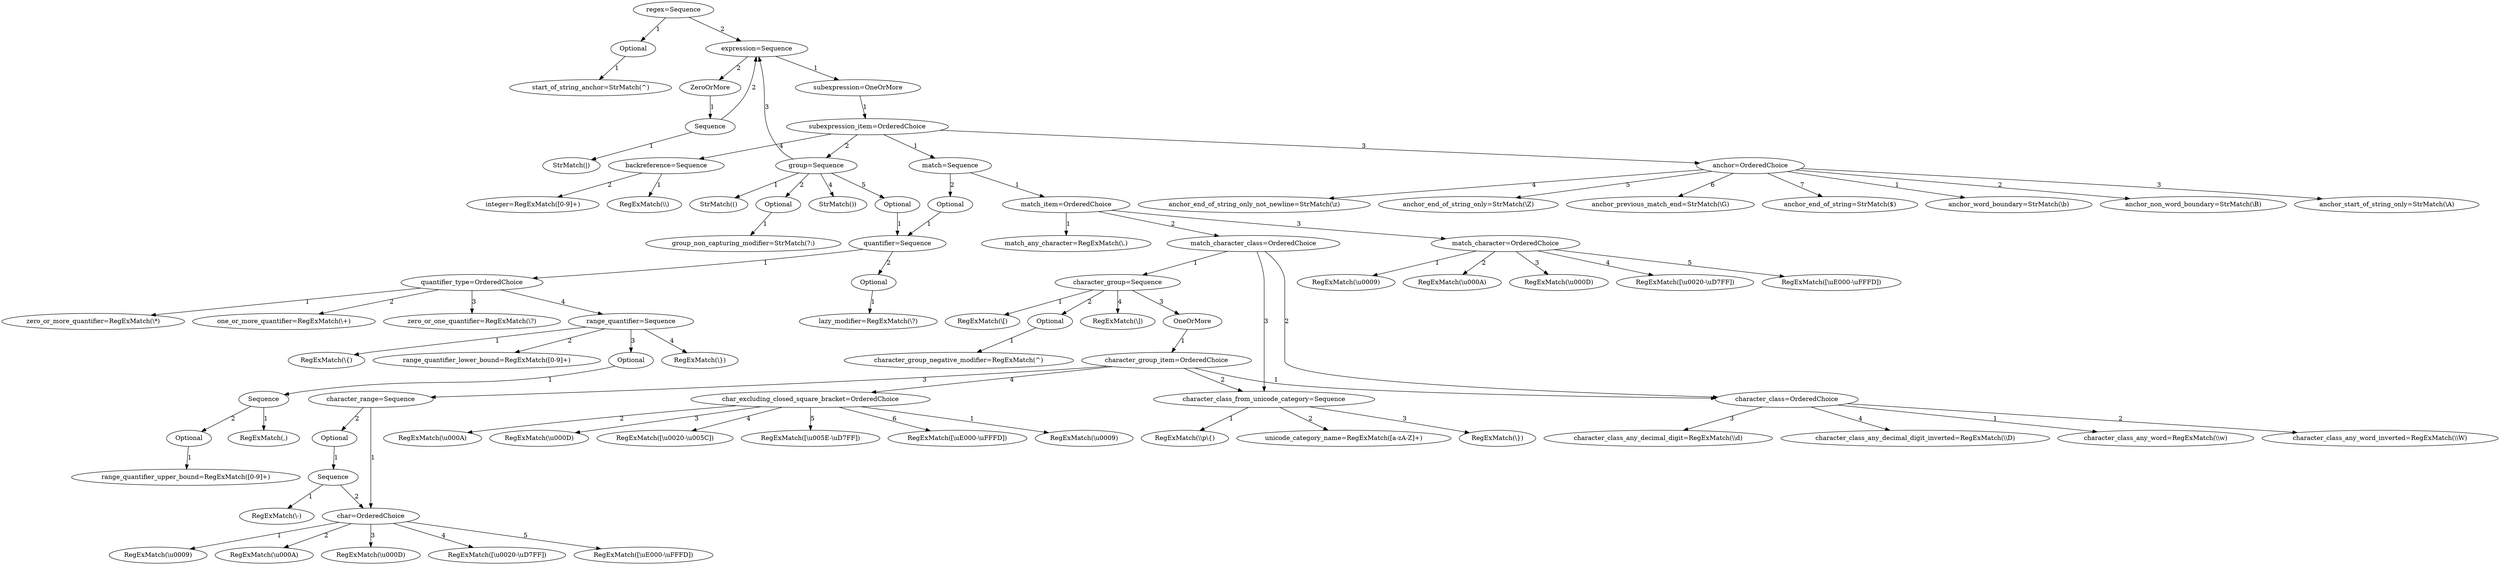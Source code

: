 digraph arpeggio_graph {
4446821648 [label="regex=Sequence"];
4446821648->4446821584 [label="1"]

4446821584 [label="Optional"];
4446821584->4446821840 [label="1"]

4446821840 [label="start_of_string_anchor=StrMatch(^)"];
4446821648->4446821968 [label="2"]

4446821968 [label="expression=Sequence"];
4446821968->4446822160 [label="1"]

4446822160 [label="subexpression=OneOrMore"];
4446822160->4446822288 [label="1"]

4446822288 [label="subexpression_item=OrderedChoice"];
4446822288->4446847184 [label="1"]

4446847184 [label="match=Sequence"];
4446847184->4446847376 [label="1"]

4446847376 [label="match_item=OrderedChoice"];
4446847376->4446847632 [label="1"]

4446847632 [label="match_any_character=RegExMatch(\\.)"];
4446847376->4446847888 [label="2"]

4446847888 [label="match_character_class=OrderedChoice"];
4446847888->4446848272 [label="1"]

4446848272 [label="character_group=Sequence"];
4446848272->4446847952 [label="1"]

4446847952 [label="RegExMatch(\\[)"];
4446848272->4446848016 [label="2"]

4446848016 [label="Optional"];
4446848016->4446848528 [label="1"]

4446848528 [label="character_group_negative_modifier=RegExMatch(^)"];
4446848272->4446848144 [label="3"]

4446848144 [label="OneOrMore"];
4446848144->4446848400 [label="1"]

4446848400 [label="character_group_item=OrderedChoice"];
4446848400->4446848784 [label="1"]

4446848784 [label="character_class=OrderedChoice"];
4446848784->4446849040 [label="1"]

4446849040 [label="character_class_any_word=RegExMatch(\\\\w)"];
4446848784->4446849296 [label="2"]

4446849296 [label="character_class_any_word_inverted=RegExMatch(\\\\W)"];
4446848784->4446849360 [label="3"]

4446849360 [label="character_class_any_decimal_digit=RegExMatch(\\\\d)"];
4446848784->4446849424 [label="4"]

4446849424 [label="character_class_any_decimal_digit_inverted=RegExMatch(\\\\D)"];
4446848400->4446849488 [label="2"]

4446849488 [label="character_class_from_unicode_category=Sequence"];
4446849488->4446848912 [label="1"]

4446848912 [label="RegExMatch(\\\\p\\{)"];
4446849488->4446849552 [label="2"]

4446849552 [label="unicode_category_name=RegExMatch([a-zA-Z]+)"];
4446849488->4446848976 [label="3"]

4446848976 [label="RegExMatch(\\})"];
4446848400->4446849744 [label="3"]

4446849744 [label="character_range=Sequence"];
4446849744->4446850064 [label="1"]

4446850064 [label="char=OrderedChoice"];
4446850064->4446849808 [label="1"]

4446849808 [label="RegExMatch(\\u0009)"];
4446850064->4446849104 [label="2"]

4446849104 [label="RegExMatch(\\u000A)"];
4446850064->4446849872 [label="3"]

4446849872 [label="RegExMatch(\\u000D)"];
4446850064->4446849936 [label="4"]

4446849936 [label="RegExMatch([\\u0020-\\uD7FF])"];
4446850064->4446850000 [label="5"]

4446850000 [label="RegExMatch([\\uE000-\\uFFFD])"];
4446849744->4446849168 [label="2"]

4446849168 [label="Optional"];
4446849168->4446849680 [label="1"]

4446849680 [label="Sequence"];
4446849680->4446849232 [label="1"]

4446849232 [label="RegExMatch(\\-)"];
4446849680->4446850064 [label="2"]

4446848400->4446850576 [label="4"]

4446850576 [label="char_excluding_closed_square_bracket=OrderedChoice"];
4446850576->4446849616 [label="1"]

4446849616 [label="RegExMatch(\\u0009)"];
4446850576->4446850192 [label="2"]

4446850192 [label="RegExMatch(\\u000A)"];
4446850576->4446850640 [label="3"]

4446850640 [label="RegExMatch(\\u000D)"];
4446850576->4446850512 [label="4"]

4446850512 [label="RegExMatch([\\u0020-\\u005C])"];
4446850576->4446850448 [label="5"]

4446850448 [label="RegExMatch([\\u005E-\\uD7FF])"];
4446850576->4446850320 [label="6"]

4446850320 [label="RegExMatch([\\uE000-\\uFFFD])"];
4446848272->4446848208 [label="4"]

4446848208 [label="RegExMatch(\\])"];
4446847888->4446848784 [label="2"]

4446847888->4446849488 [label="3"]

4446847376->4446848592 [label="3"]

4446848592 [label="match_character=OrderedChoice"];
4446848592->4446847696 [label="1"]

4446847696 [label="RegExMatch(\\u0009)"];
4446848592->4446847760 [label="2"]

4446847760 [label="RegExMatch(\\u000A)"];
4446848592->4446848336 [label="3"]

4446848336 [label="RegExMatch(\\u000D)"];
4446848592->4446850256 [label="4"]

4446850256 [label="RegExMatch([\\u0020-\\uD7FF])"];
4446848592->4446848720 [label="5"]

4446848720 [label="RegExMatch([\\uE000-\\uFFFD])"];
4446847184->4446847120 [label="2"]

4446847120 [label="Optional"];
4446847120->4446847568 [label="1"]

4446847568 [label="quantifier=Sequence"];
4446847568->4446850960 [label="1"]

4446850960 [label="quantifier_type=OrderedChoice"];
4446850960->4446978128 [label="1"]

4446978128 [label="zero_or_more_quantifier=RegExMatch(\\*)"];
4446850960->4446978384 [label="2"]

4446978384 [label="one_or_more_quantifier=RegExMatch(\\+)"];
4446850960->4446978448 [label="3"]

4446978448 [label="zero_or_one_quantifier=RegExMatch(\\?)"];
4446850960->4446978640 [label="4"]

4446978640 [label="range_quantifier=Sequence"];
4446978640->4446978512 [label="1"]

4446978512 [label="RegExMatch(\\{)"];
4446978640->4446978896 [label="2"]

4446978896 [label="range_quantifier_lower_bound=RegExMatch([0-9]+)"];
4446978640->4446978320 [label="3"]

4446978320 [label="Optional"];
4446978320->4446978960 [label="1"]

4446978960 [label="Sequence"];
4446978960->4446978192 [label="1"]

4446978192 [label="RegExMatch(,)"];
4446978960->4446978256 [label="2"]

4446978256 [label="Optional"];
4446978256->4446978832 [label="1"]

4446978832 [label="range_quantifier_upper_bound=RegExMatch([0-9]+)"];
4446978640->4446978576 [label="4"]

4446978576 [label="RegExMatch(\\})"];
4446847568->4446847504 [label="2"]

4446847504 [label="Optional"];
4446847504->4446851024 [label="1"]

4446851024 [label="lazy_modifier=RegExMatch(\\?)"];
4446822288->4446848464 [label="2"]

4446848464 [label="group=Sequence"];
4446848464->4446850896 [label="1"]

4446850896 [label="StrMatch(()"];
4446848464->4446847056 [label="2"]

4446847056 [label="Optional"];
4446847056->4446979024 [label="1"]

4446979024 [label="group_non_capturing_modifier=StrMatch(?:)"];
4446848464->4446821968 [label="3"]

4446848464->4446979152 [label="4"]

4446979152 [label="StrMatch())"];
4446848464->4446847312 [label="5"]

4446847312 [label="Optional"];
4446847312->4446847568 [label="1"]

4446822288->4446979088 [label="3"]

4446979088 [label="anchor=OrderedChoice"];
4446979088->4446979280 [label="1"]

4446979280 [label="anchor_word_boundary=StrMatch(\\b)"];
4446979088->4446979344 [label="2"]

4446979344 [label="anchor_non_word_boundary=StrMatch(\\B)"];
4446979088->4446979408 [label="3"]

4446979408 [label="anchor_start_of_string_only=StrMatch(\\A)"];
4446979088->4446979472 [label="4"]

4446979472 [label="anchor_end_of_string_only_not_newline=StrMatch(\\z)"];
4446979088->4446979536 [label="5"]

4446979536 [label="anchor_end_of_string_only=StrMatch(\\Z)"];
4446979088->4446979664 [label="6"]

4446979664 [label="anchor_previous_match_end=StrMatch(\\G)"];
4446979088->4446979728 [label="7"]

4446979728 [label="anchor_end_of_string=StrMatch($)"];
4446822288->4446979600 [label="4"]

4446979600 [label="backreference=Sequence"];
4446979600->4446978768 [label="1"]

4446978768 [label="RegExMatch(\\\\)"];
4446979600->4446979984 [label="2"]

4446979984 [label="integer=RegExMatch([0-9]+)"];
4446821968->4446821904 [label="2"]

4446821904 [label="ZeroOrMore"];
4446821904->4446822096 [label="1"]

4446822096 [label="Sequence"];
4446822096->4446822352 [label="1"]

4446822352 [label="StrMatch(|)"];
4446822096->4446821968 [label="2"]

}